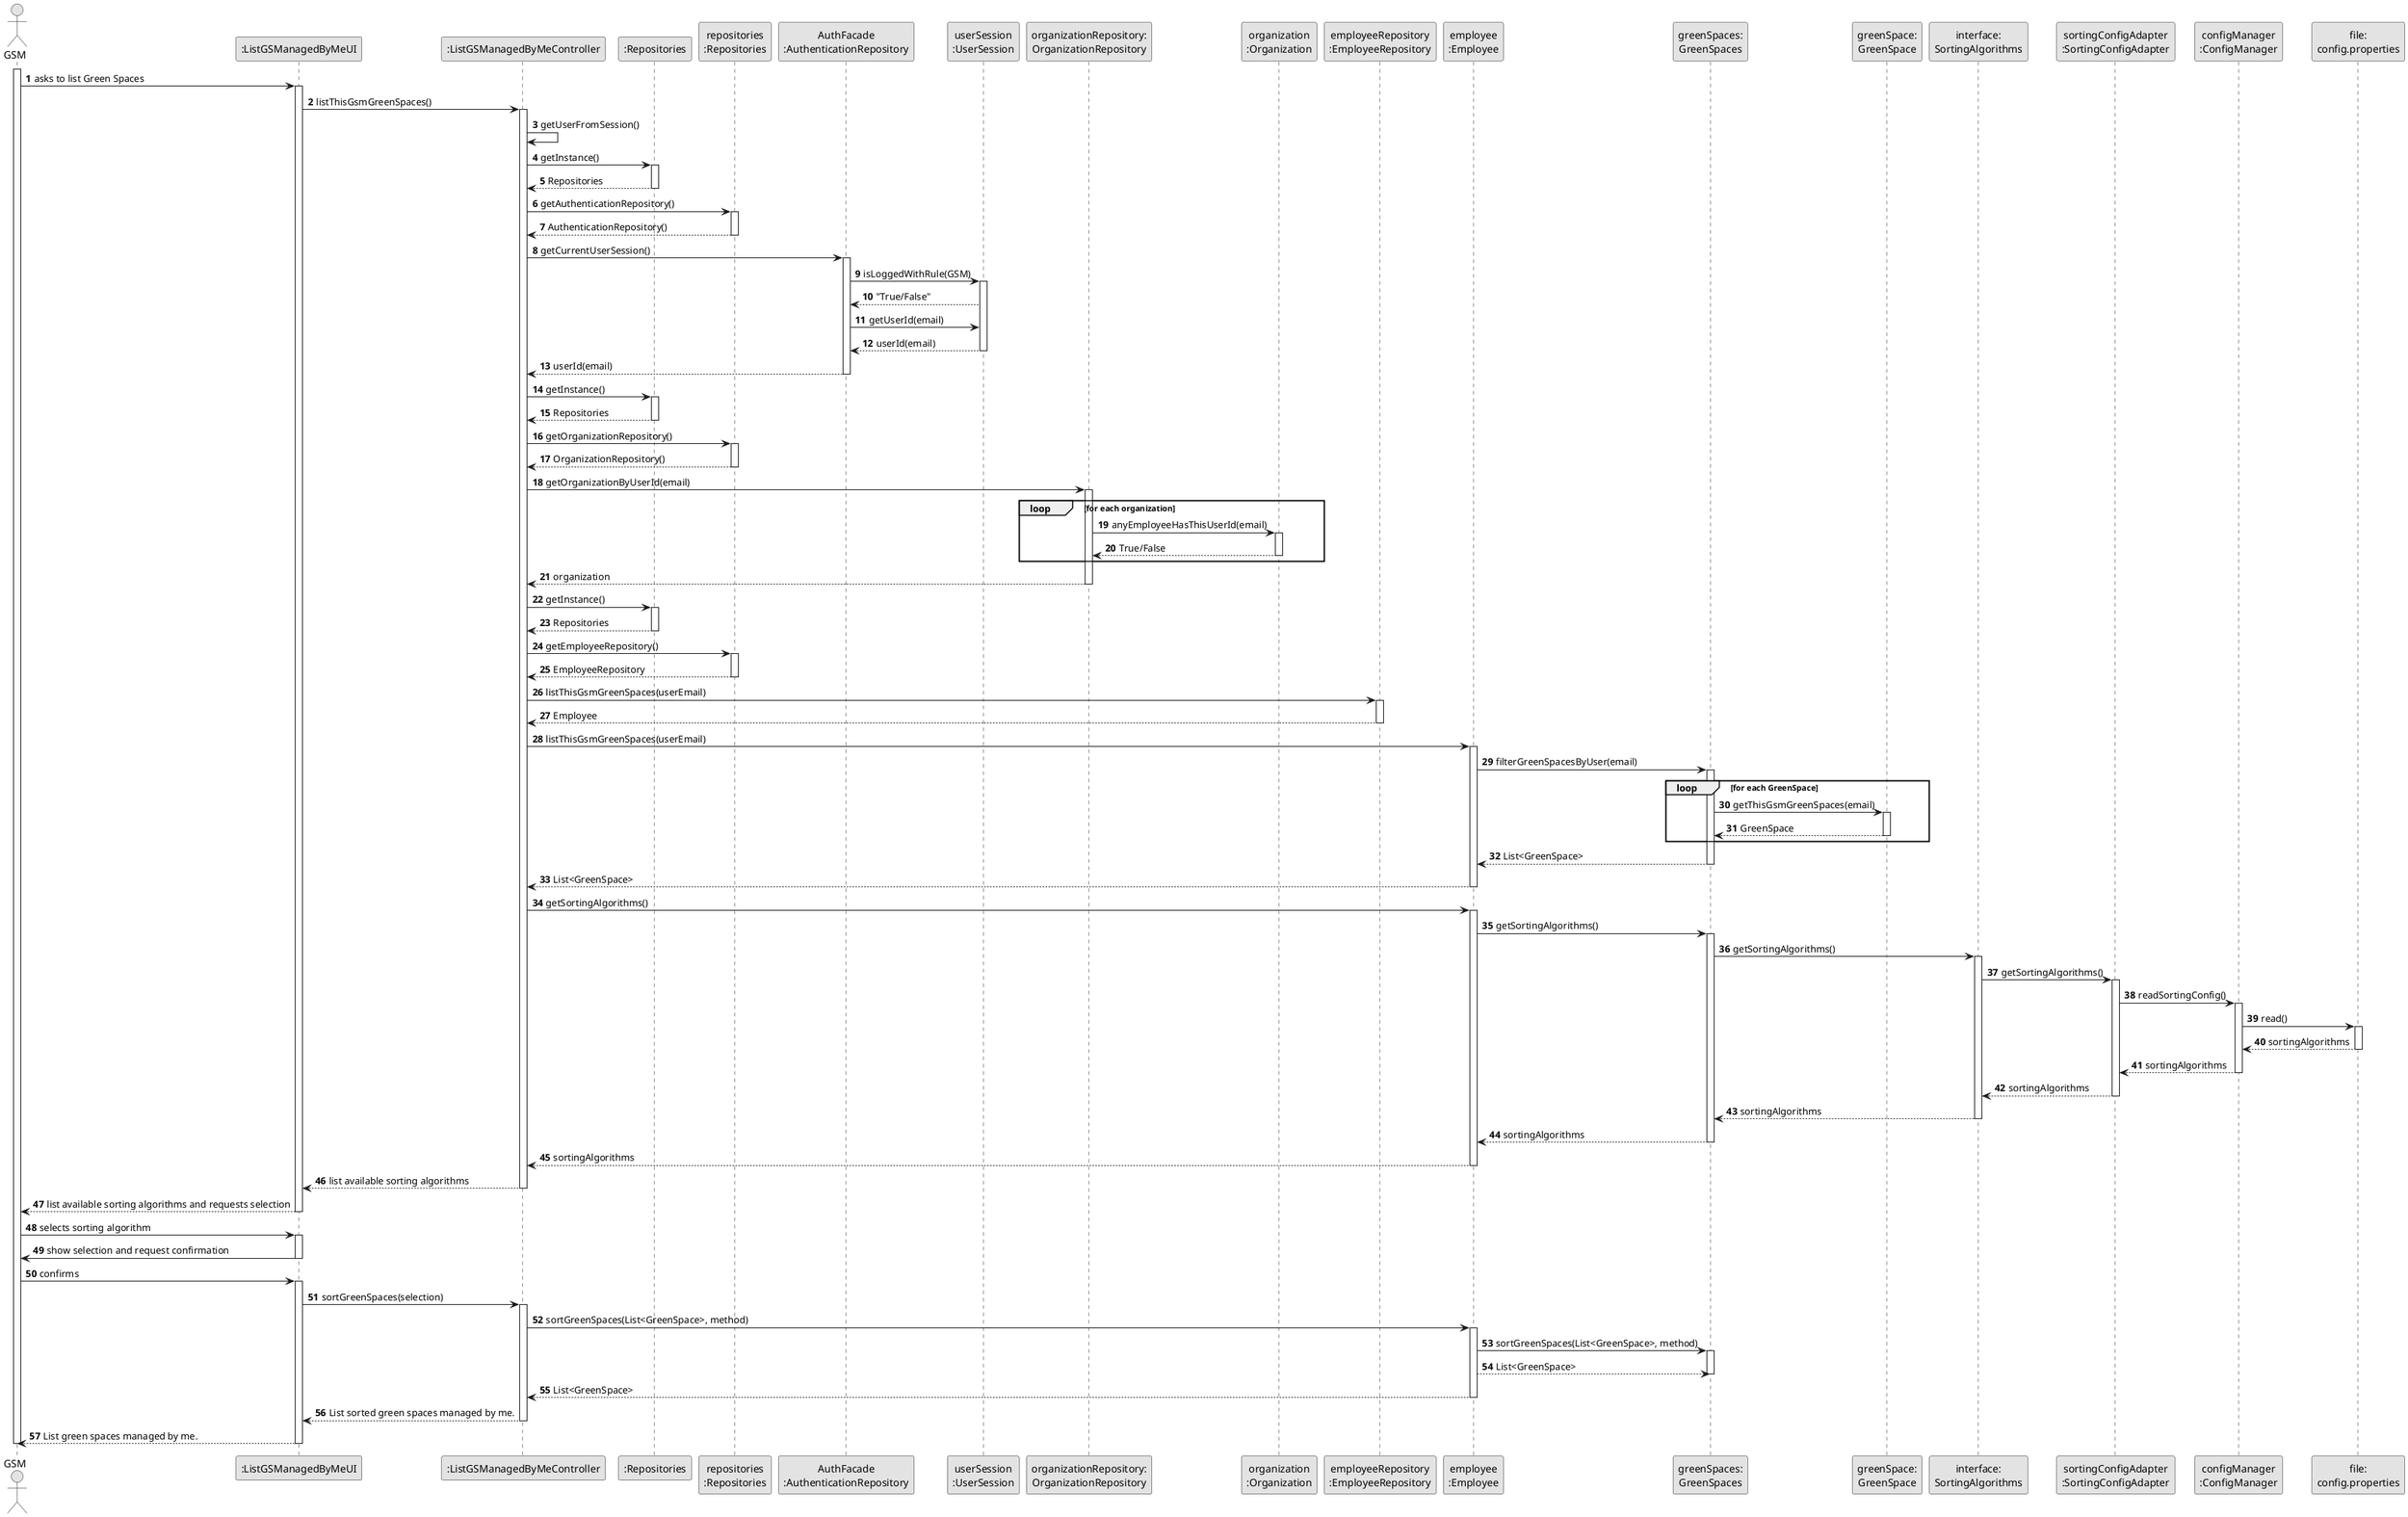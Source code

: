 @startuml
skinparam monochrome true
skinparam packageStyle rectangle
skinparam shadowing false

autonumber

'hide footbox
actor "GSM" as ADM
participant ":ListGSManagedByMeUI" as UI
participant ":ListGSManagedByMeController" as CTRL
participant ":Repositories" as RepositorySingleton
participant "repositories\n:Repositories" as PLAT
participant "AuthFacade\n:AuthenticationRepository" as AUTHREP
participant "userSession\n:UserSession" as USER
participant "organizationRepository:\nOrganizationRepository" as OrganizationRepository
participant "organization\n:Organization" as ORG
participant "employeeRepository\n:EmployeeRepository" as EMPREP
participant "employee\n:Employee" as EMP
participant "greenSpaces:\nGreenSpaces" as GSS
participant "greenSpace:\nGreenSpace" as GS
participant "interface:\nSortingAlgorithms" as ISA
participant "sortingConfigAdapter\n:SortingConfigAdapter" as SORTING_ADAPTER
participant "configManager\n:ConfigManager" as CONFIG_MANAGER
participant "file:\nconfig.properties" as FILE

activate ADM

    ADM -> UI : asks to list Green Spaces
    activate UI

        UI -> CTRL : listThisGsmGreenSpaces()
        activate CTRL

            CTRL -> CTRL : getUserFromSession()
            CTRL -> RepositorySingleton : getInstance()
            activate RepositorySingleton
            CTRL <-- RepositorySingleton : Repositories
            deactivate RepositorySingleton

            CTRL -> PLAT : getAuthenticationRepository()
            activate PLAT
            CTRL <-- PLAT : AuthenticationRepository()
            deactivate PLAT

            CTRL -> AUTHREP : getCurrentUserSession()
            activate AUTHREP
                AUTHREP -> USER : isLoggedWithRule(GSM)
                activate USER
                AUTHREP <-- USER : "True/False"
                AUTHREP -> USER : getUserId(email)
                AUTHREP <-- USER : userId(email)
                deactivate USER
            CTRL <-- AUTHREP : userId(email)
            deactivate AUTHREP

            CTRL -> RepositorySingleton : getInstance()
            activate RepositorySingleton
            CTRL <-- RepositorySingleton : Repositories
            deactivate RepositorySingleton

            CTRL -> PLAT : getOrganizationRepository()
            activate PLAT
            CTRL <-- PLAT : OrganizationRepository()
            deactivate PLAT

            CTRL -> OrganizationRepository : getOrganizationByUserId(email)
            activate OrganizationRepository
                loop for each organization
                    OrganizationRepository -> ORG : anyEmployeeHasThisUserId(email)
                    activate ORG
                    OrganizationRepository <-- ORG : True/False
                    deactivate ORG
                end loop
            CTRL <-- OrganizationRepository : organization
            deactivate OrganizationRepository

            CTRL -> RepositorySingleton : getInstance()
            activate RepositorySingleton
            CTRL <-- RepositorySingleton : Repositories
            deactivate RepositorySingleton

            CTRL -> PLAT : getEmployeeRepository()
            activate PLAT
            CTRL <-- PLAT : EmployeeRepository
            deactivate PLAT

            CTRL -> EMPREP : listThisGsmGreenSpaces(userEmail)
            activate EMPREP
            CTRL <-- EMPREP : Employee
            deactivate EMPREP

            CTRL -> EMP : listThisGsmGreenSpaces(userEmail)
            activate EMP
                EMP -> GSS : filterGreenSpacesByUser(email)
                activate GSS
                    loop for each GreenSpace
                        GSS -> GS : getThisGsmGreenSpaces(email)
                        activate GS
                        GSS <-- GS : GreenSpace
                        deactivate GS
                    end loop
                EMP <-- GSS : List<GreenSpace>
                deactivate GSS
            CTRL <-- EMP : List<GreenSpace>
            deactivate EMP

            CTRL -> EMP : getSortingAlgorithms()
            activate EMP

                EMP -> GSS : getSortingAlgorithms()
                activate GSS
                    GSS -> ISA : getSortingAlgorithms()
                    activate ISA
                        ISA -> SORTING_ADAPTER : getSortingAlgorithms()
                        activate SORTING_ADAPTER
                            SORTING_ADAPTER -> CONFIG_MANAGER : readSortingConfig()
                            activate CONFIG_MANAGER
                                CONFIG_MANAGER -> FILE : read()
                                activate FILE
                                CONFIG_MANAGER <-- FILE : sortingAlgorithms
                                deactivate FILE
                            SORTING_ADAPTER <-- CONFIG_MANAGER : sortingAlgorithms
                            deactivate CONFIG_MANAGER
                        ISA <-- SORTING_ADAPTER : sortingAlgorithms
                        deactivate SORTING_ADAPTER
                    GSS <-- ISA : sortingAlgorithms
                    deactivate ISA
                EMP <-- GSS : sortingAlgorithms
                deactivate GSS

            CTRL <-- EMP : sortingAlgorithms
            deactivate EMP

        UI <-- CTRL : list available sorting algorithms
        deactivate CTRL

    ADM <-- UI : list available sorting algorithms and requests selection
    deactivate UI

    ADM -> UI : selects sorting algorithm
    activate UI
        UI -> ADM : show selection and request confirmation
        deactivate UI
    ADM -> UI : confirms
    activate UI

        UI -> CTRL : sortGreenSpaces(selection)
        activate CTRL

            CTRL -> EMP : sortGreenSpaces(List<GreenSpace>, method)
            activate EMP

                EMP -> GSS : sortGreenSpaces(List<GreenSpace>, method)
                activate GSS
                    GSS <-- EMP : List<GreenSpace>
                deactivate GSS

            CTRL <-- EMP : List<GreenSpace>
            deactivate EMP

        UI <-- CTRL : List sorted green spaces managed by me.
        deactivate CTRL
    ADM <-- UI : List green spaces managed by me.
    deactivate UI

deactivate ADM
@enduml
